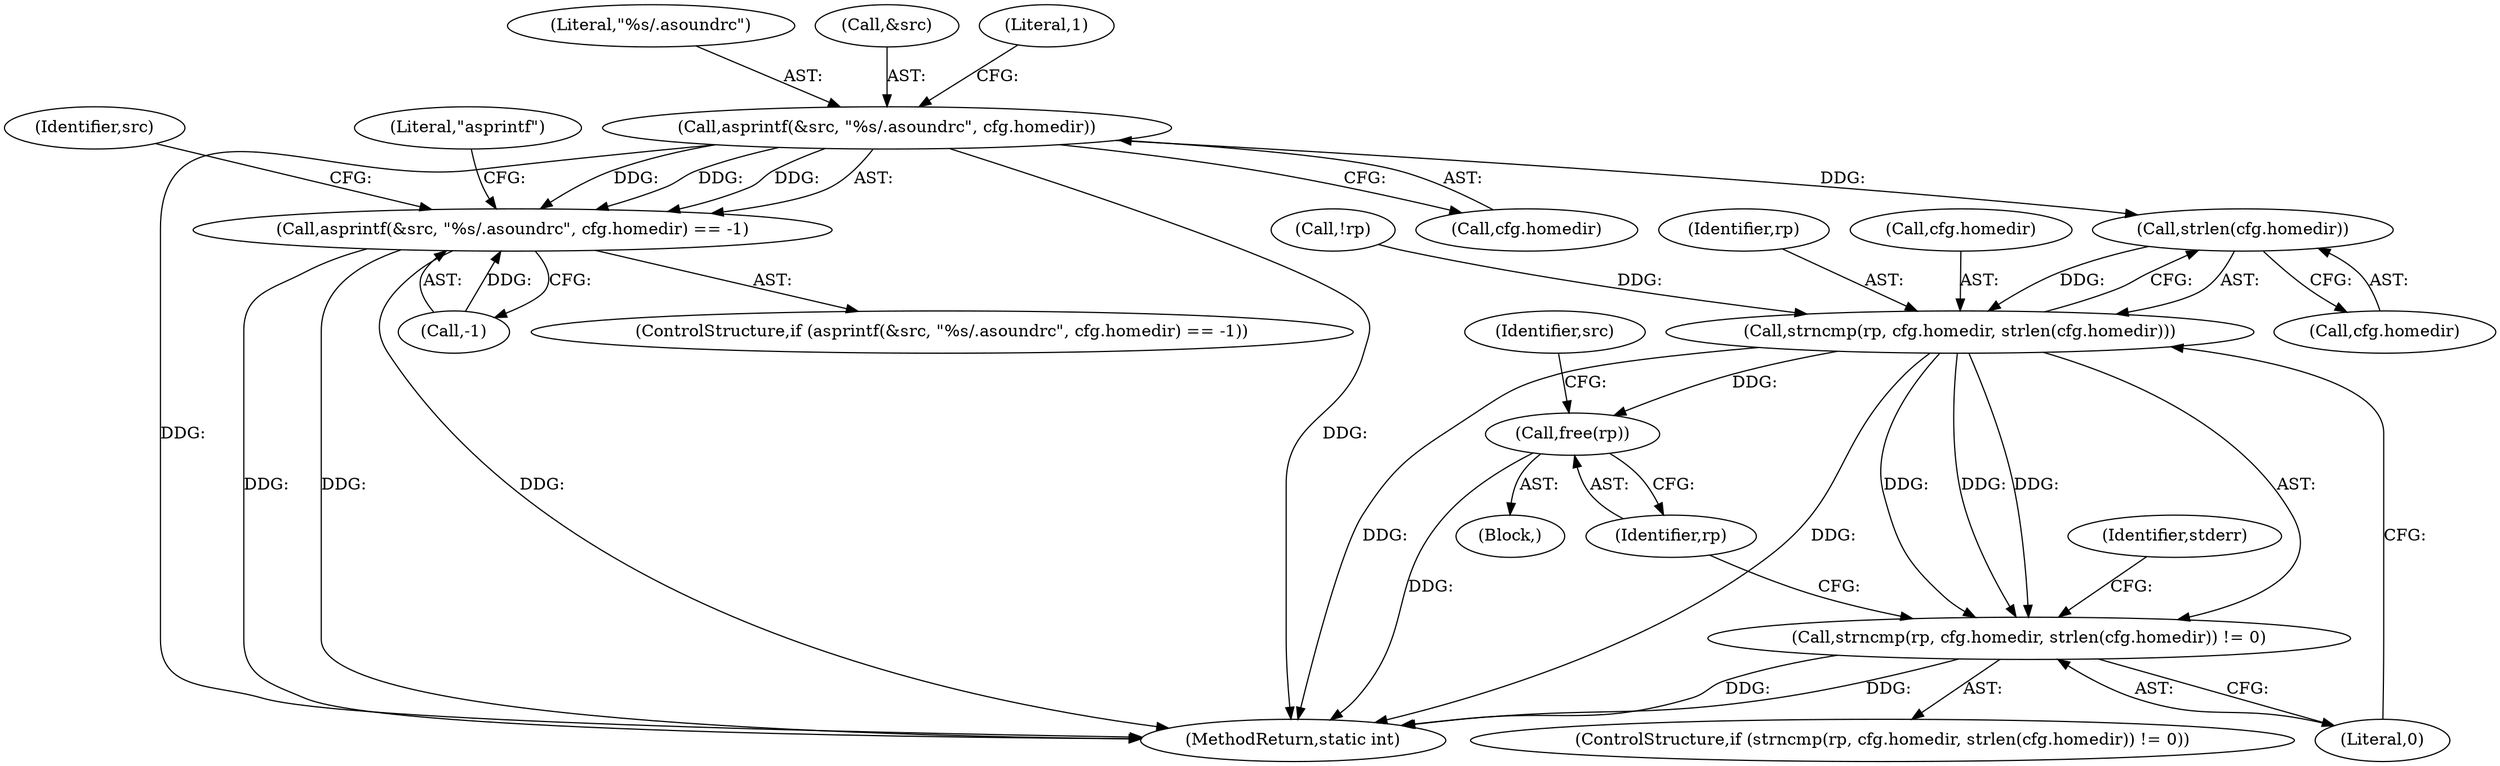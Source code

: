 digraph "0_firejail_b8a4ff9775318ca5e679183884a6a63f3da8f863_2@API" {
"1000132" [label="(Call,asprintf(&src, \"%s/.asoundrc\", cfg.homedir))"];
"1000131" [label="(Call,asprintf(&src, \"%s/.asoundrc\", cfg.homedir) == -1)"];
"1000179" [label="(Call,strlen(cfg.homedir))"];
"1000174" [label="(Call,strncmp(rp, cfg.homedir, strlen(cfg.homedir)))"];
"1000173" [label="(Call,strncmp(rp, cfg.homedir, strlen(cfg.homedir)) != 0)"];
"1000190" [label="(Call,free(rp))"];
"1000136" [label="(Call,cfg.homedir)"];
"1000180" [label="(Call,cfg.homedir)"];
"1000205" [label="(MethodReturn,static int)"];
"1000135" [label="(Literal,\"%s/.asoundrc\")"];
"1000176" [label="(Call,cfg.homedir)"];
"1000179" [label="(Call,strlen(cfg.homedir))"];
"1000163" [label="(Call,!rp)"];
"1000133" [label="(Call,&src)"];
"1000191" [label="(Identifier,rp)"];
"1000174" [label="(Call,strncmp(rp, cfg.homedir, strlen(cfg.homedir)))"];
"1000155" [label="(Block,)"];
"1000147" [label="(Identifier,src)"];
"1000186" [label="(Identifier,stderr)"];
"1000131" [label="(Call,asprintf(&src, \"%s/.asoundrc\", cfg.homedir) == -1)"];
"1000139" [label="(Call,-1)"];
"1000175" [label="(Identifier,rp)"];
"1000190" [label="(Call,free(rp))"];
"1000140" [label="(Literal,1)"];
"1000142" [label="(Literal,\"asprintf\")"];
"1000193" [label="(Identifier,src)"];
"1000173" [label="(Call,strncmp(rp, cfg.homedir, strlen(cfg.homedir)) != 0)"];
"1000172" [label="(ControlStructure,if (strncmp(rp, cfg.homedir, strlen(cfg.homedir)) != 0))"];
"1000132" [label="(Call,asprintf(&src, \"%s/.asoundrc\", cfg.homedir))"];
"1000130" [label="(ControlStructure,if (asprintf(&src, \"%s/.asoundrc\", cfg.homedir) == -1))"];
"1000183" [label="(Literal,0)"];
"1000132" -> "1000131"  [label="AST: "];
"1000132" -> "1000136"  [label="CFG: "];
"1000133" -> "1000132"  [label="AST: "];
"1000135" -> "1000132"  [label="AST: "];
"1000136" -> "1000132"  [label="AST: "];
"1000140" -> "1000132"  [label="CFG: "];
"1000132" -> "1000205"  [label="DDG: "];
"1000132" -> "1000205"  [label="DDG: "];
"1000132" -> "1000131"  [label="DDG: "];
"1000132" -> "1000131"  [label="DDG: "];
"1000132" -> "1000131"  [label="DDG: "];
"1000132" -> "1000179"  [label="DDG: "];
"1000131" -> "1000130"  [label="AST: "];
"1000131" -> "1000139"  [label="CFG: "];
"1000139" -> "1000131"  [label="AST: "];
"1000142" -> "1000131"  [label="CFG: "];
"1000147" -> "1000131"  [label="CFG: "];
"1000131" -> "1000205"  [label="DDG: "];
"1000131" -> "1000205"  [label="DDG: "];
"1000131" -> "1000205"  [label="DDG: "];
"1000139" -> "1000131"  [label="DDG: "];
"1000179" -> "1000174"  [label="AST: "];
"1000179" -> "1000180"  [label="CFG: "];
"1000180" -> "1000179"  [label="AST: "];
"1000174" -> "1000179"  [label="CFG: "];
"1000179" -> "1000174"  [label="DDG: "];
"1000174" -> "1000173"  [label="AST: "];
"1000175" -> "1000174"  [label="AST: "];
"1000176" -> "1000174"  [label="AST: "];
"1000183" -> "1000174"  [label="CFG: "];
"1000174" -> "1000205"  [label="DDG: "];
"1000174" -> "1000205"  [label="DDG: "];
"1000174" -> "1000173"  [label="DDG: "];
"1000174" -> "1000173"  [label="DDG: "];
"1000174" -> "1000173"  [label="DDG: "];
"1000163" -> "1000174"  [label="DDG: "];
"1000174" -> "1000190"  [label="DDG: "];
"1000173" -> "1000172"  [label="AST: "];
"1000173" -> "1000183"  [label="CFG: "];
"1000183" -> "1000173"  [label="AST: "];
"1000186" -> "1000173"  [label="CFG: "];
"1000191" -> "1000173"  [label="CFG: "];
"1000173" -> "1000205"  [label="DDG: "];
"1000173" -> "1000205"  [label="DDG: "];
"1000190" -> "1000155"  [label="AST: "];
"1000190" -> "1000191"  [label="CFG: "];
"1000191" -> "1000190"  [label="AST: "];
"1000193" -> "1000190"  [label="CFG: "];
"1000190" -> "1000205"  [label="DDG: "];
}
